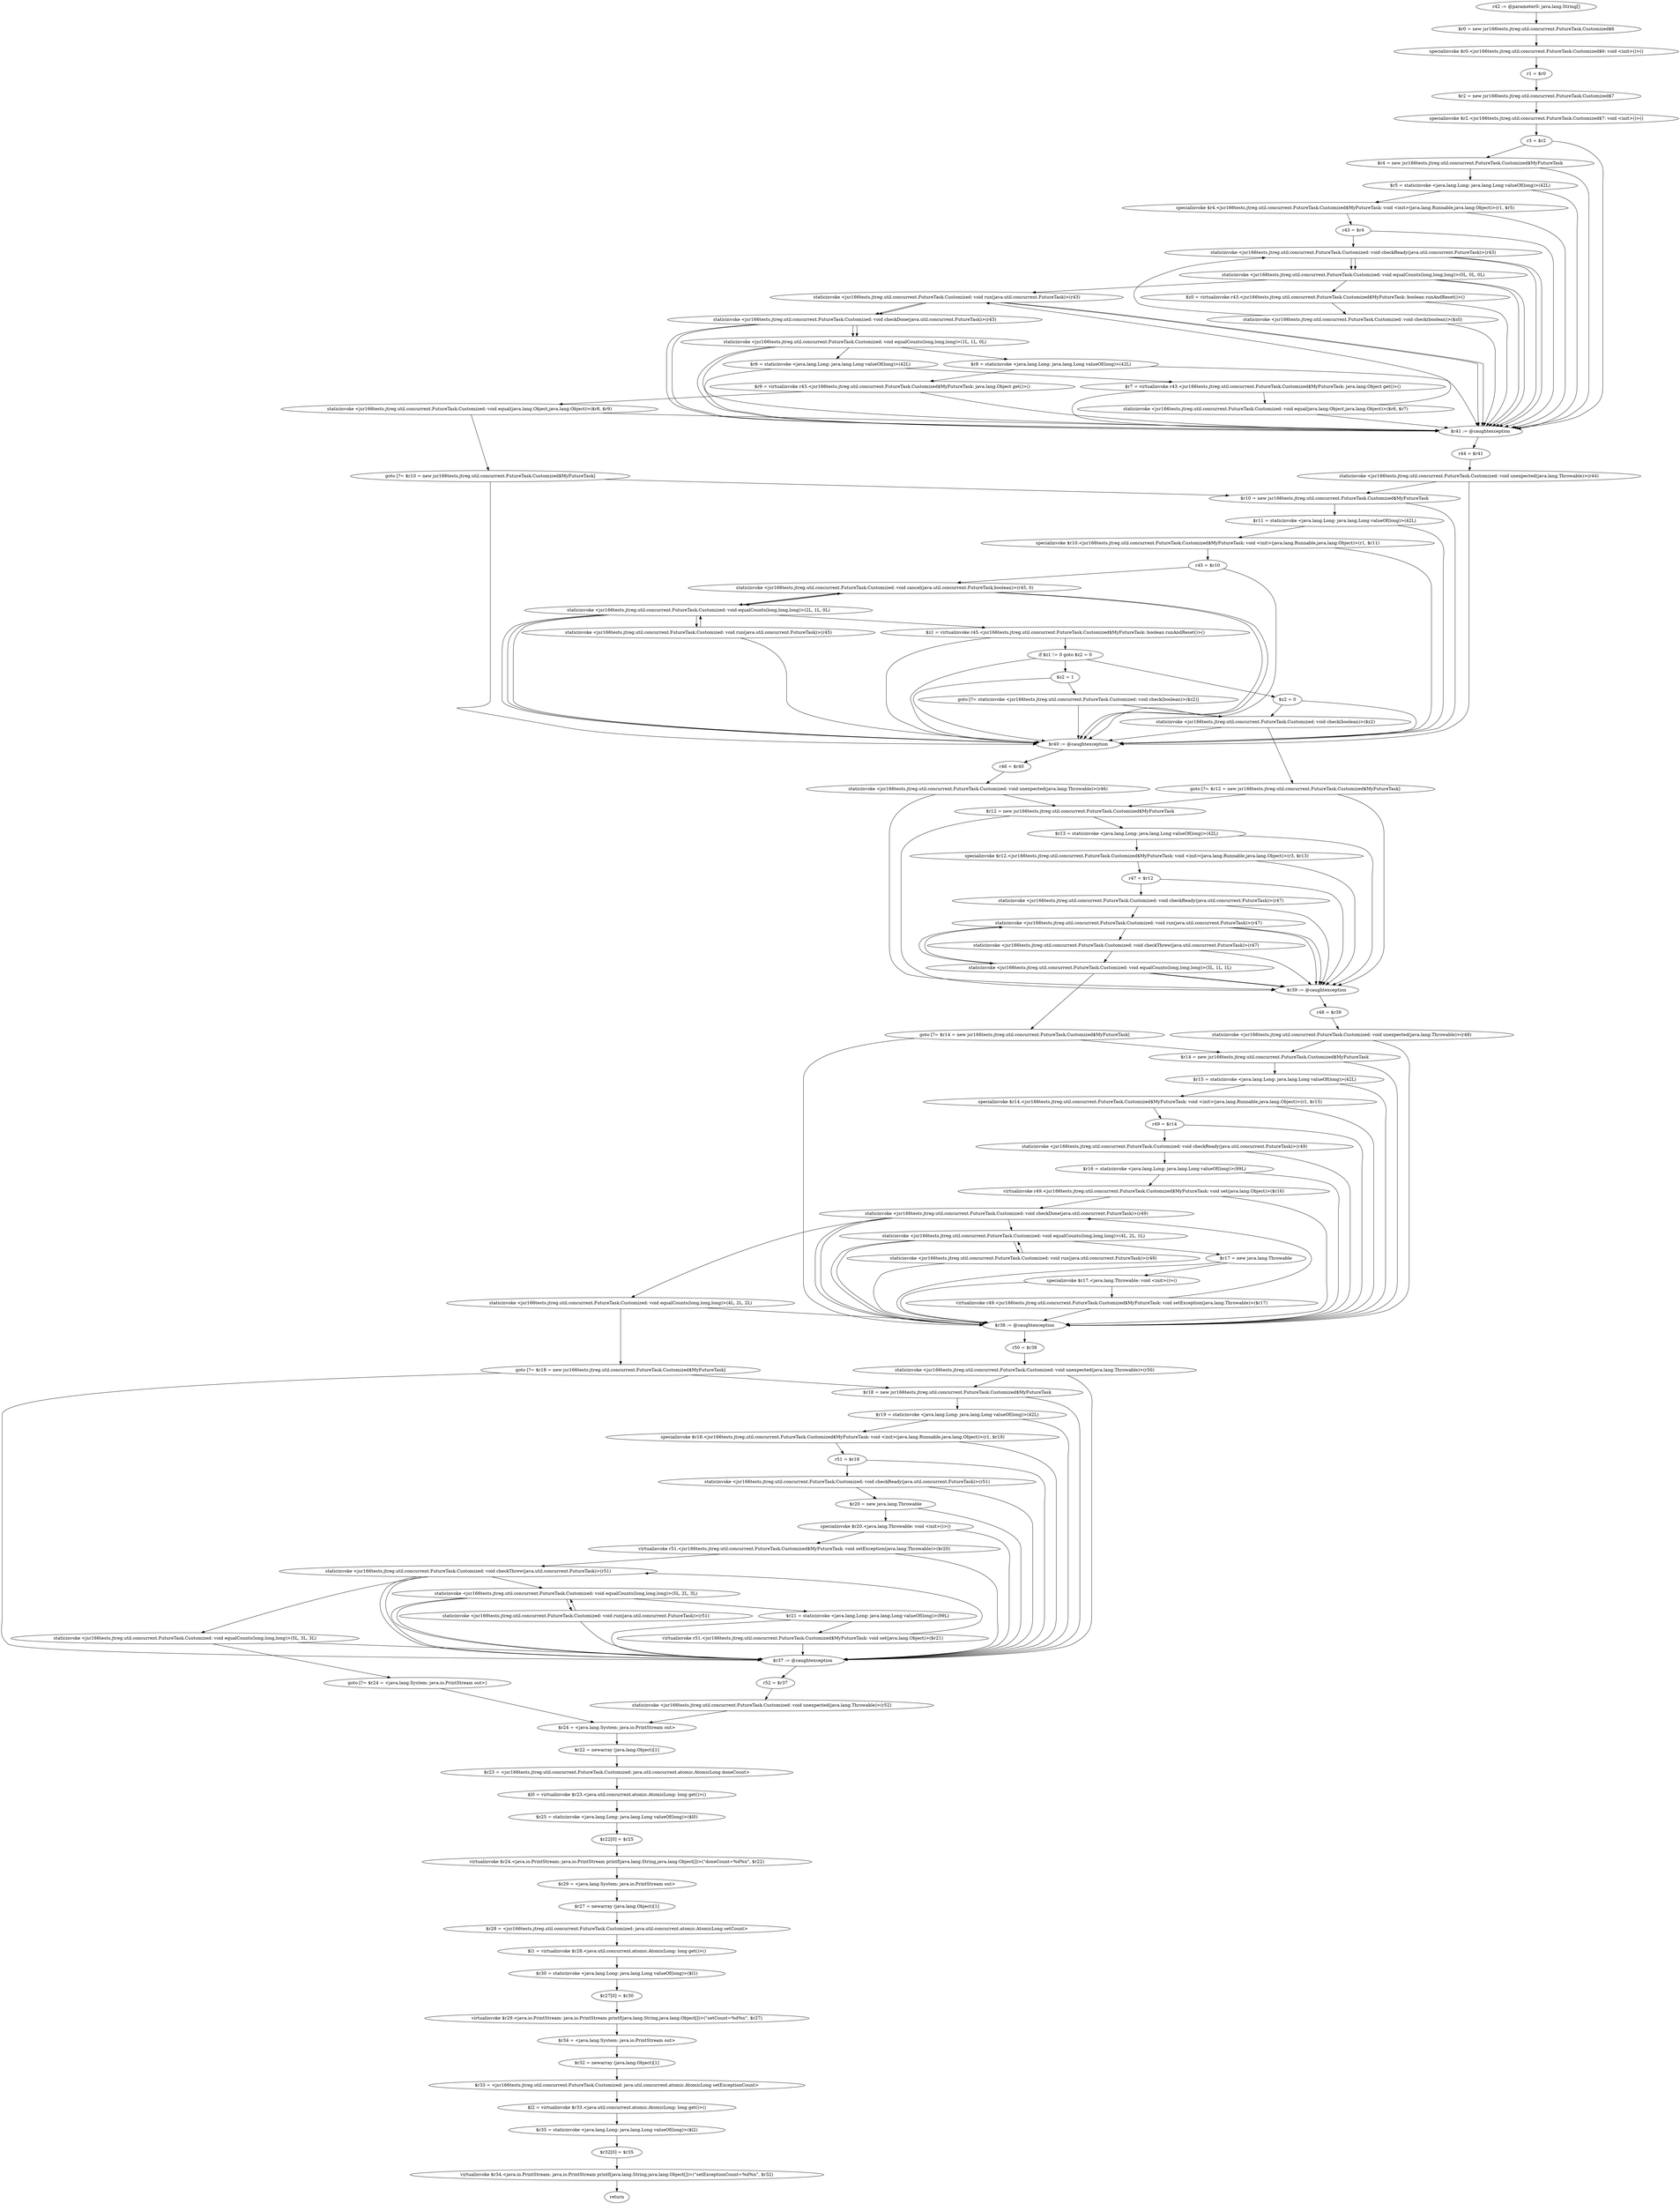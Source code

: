 digraph "unitGraph" {
    "r42 := @parameter0: java.lang.String[]"
    "$r0 = new jsr166tests.jtreg.util.concurrent.FutureTask.Customized$6"
    "specialinvoke $r0.<jsr166tests.jtreg.util.concurrent.FutureTask.Customized$6: void <init>()>()"
    "r1 = $r0"
    "$r2 = new jsr166tests.jtreg.util.concurrent.FutureTask.Customized$7"
    "specialinvoke $r2.<jsr166tests.jtreg.util.concurrent.FutureTask.Customized$7: void <init>()>()"
    "r3 = $r2"
    "$r4 = new jsr166tests.jtreg.util.concurrent.FutureTask.Customized$MyFutureTask"
    "$r5 = staticinvoke <java.lang.Long: java.lang.Long valueOf(long)>(42L)"
    "specialinvoke $r4.<jsr166tests.jtreg.util.concurrent.FutureTask.Customized$MyFutureTask: void <init>(java.lang.Runnable,java.lang.Object)>(r1, $r5)"
    "r43 = $r4"
    "staticinvoke <jsr166tests.jtreg.util.concurrent.FutureTask.Customized: void checkReady(java.util.concurrent.FutureTask)>(r43)"
    "staticinvoke <jsr166tests.jtreg.util.concurrent.FutureTask.Customized: void equalCounts(long,long,long)>(0L, 0L, 0L)"
    "$z0 = virtualinvoke r43.<jsr166tests.jtreg.util.concurrent.FutureTask.Customized$MyFutureTask: boolean runAndReset()>()"
    "staticinvoke <jsr166tests.jtreg.util.concurrent.FutureTask.Customized: void check(boolean)>($z0)"
    "staticinvoke <jsr166tests.jtreg.util.concurrent.FutureTask.Customized: void run(java.util.concurrent.FutureTask)>(r43)"
    "staticinvoke <jsr166tests.jtreg.util.concurrent.FutureTask.Customized: void checkDone(java.util.concurrent.FutureTask)>(r43)"
    "staticinvoke <jsr166tests.jtreg.util.concurrent.FutureTask.Customized: void equalCounts(long,long,long)>(1L, 1L, 0L)"
    "$r6 = staticinvoke <java.lang.Long: java.lang.Long valueOf(long)>(42L)"
    "$r7 = virtualinvoke r43.<jsr166tests.jtreg.util.concurrent.FutureTask.Customized$MyFutureTask: java.lang.Object get()>()"
    "staticinvoke <jsr166tests.jtreg.util.concurrent.FutureTask.Customized: void equal(java.lang.Object,java.lang.Object)>($r6, $r7)"
    "$r8 = staticinvoke <java.lang.Long: java.lang.Long valueOf(long)>(42L)"
    "$r9 = virtualinvoke r43.<jsr166tests.jtreg.util.concurrent.FutureTask.Customized$MyFutureTask: java.lang.Object get()>()"
    "staticinvoke <jsr166tests.jtreg.util.concurrent.FutureTask.Customized: void equal(java.lang.Object,java.lang.Object)>($r8, $r9)"
    "goto [?= $r10 = new jsr166tests.jtreg.util.concurrent.FutureTask.Customized$MyFutureTask]"
    "$r41 := @caughtexception"
    "r44 = $r41"
    "staticinvoke <jsr166tests.jtreg.util.concurrent.FutureTask.Customized: void unexpected(java.lang.Throwable)>(r44)"
    "$r10 = new jsr166tests.jtreg.util.concurrent.FutureTask.Customized$MyFutureTask"
    "$r11 = staticinvoke <java.lang.Long: java.lang.Long valueOf(long)>(42L)"
    "specialinvoke $r10.<jsr166tests.jtreg.util.concurrent.FutureTask.Customized$MyFutureTask: void <init>(java.lang.Runnable,java.lang.Object)>(r1, $r11)"
    "r45 = $r10"
    "staticinvoke <jsr166tests.jtreg.util.concurrent.FutureTask.Customized: void cancel(java.util.concurrent.FutureTask,boolean)>(r45, 0)"
    "staticinvoke <jsr166tests.jtreg.util.concurrent.FutureTask.Customized: void equalCounts(long,long,long)>(2L, 1L, 0L)"
    "staticinvoke <jsr166tests.jtreg.util.concurrent.FutureTask.Customized: void run(java.util.concurrent.FutureTask)>(r45)"
    "$z1 = virtualinvoke r45.<jsr166tests.jtreg.util.concurrent.FutureTask.Customized$MyFutureTask: boolean runAndReset()>()"
    "if $z1 != 0 goto $z2 = 0"
    "$z2 = 1"
    "goto [?= staticinvoke <jsr166tests.jtreg.util.concurrent.FutureTask.Customized: void check(boolean)>($z2)]"
    "$z2 = 0"
    "staticinvoke <jsr166tests.jtreg.util.concurrent.FutureTask.Customized: void check(boolean)>($z2)"
    "goto [?= $r12 = new jsr166tests.jtreg.util.concurrent.FutureTask.Customized$MyFutureTask]"
    "$r40 := @caughtexception"
    "r46 = $r40"
    "staticinvoke <jsr166tests.jtreg.util.concurrent.FutureTask.Customized: void unexpected(java.lang.Throwable)>(r46)"
    "$r12 = new jsr166tests.jtreg.util.concurrent.FutureTask.Customized$MyFutureTask"
    "$r13 = staticinvoke <java.lang.Long: java.lang.Long valueOf(long)>(42L)"
    "specialinvoke $r12.<jsr166tests.jtreg.util.concurrent.FutureTask.Customized$MyFutureTask: void <init>(java.lang.Runnable,java.lang.Object)>(r3, $r13)"
    "r47 = $r12"
    "staticinvoke <jsr166tests.jtreg.util.concurrent.FutureTask.Customized: void checkReady(java.util.concurrent.FutureTask)>(r47)"
    "staticinvoke <jsr166tests.jtreg.util.concurrent.FutureTask.Customized: void run(java.util.concurrent.FutureTask)>(r47)"
    "staticinvoke <jsr166tests.jtreg.util.concurrent.FutureTask.Customized: void checkThrew(java.util.concurrent.FutureTask)>(r47)"
    "staticinvoke <jsr166tests.jtreg.util.concurrent.FutureTask.Customized: void equalCounts(long,long,long)>(3L, 1L, 1L)"
    "goto [?= $r14 = new jsr166tests.jtreg.util.concurrent.FutureTask.Customized$MyFutureTask]"
    "$r39 := @caughtexception"
    "r48 = $r39"
    "staticinvoke <jsr166tests.jtreg.util.concurrent.FutureTask.Customized: void unexpected(java.lang.Throwable)>(r48)"
    "$r14 = new jsr166tests.jtreg.util.concurrent.FutureTask.Customized$MyFutureTask"
    "$r15 = staticinvoke <java.lang.Long: java.lang.Long valueOf(long)>(42L)"
    "specialinvoke $r14.<jsr166tests.jtreg.util.concurrent.FutureTask.Customized$MyFutureTask: void <init>(java.lang.Runnable,java.lang.Object)>(r1, $r15)"
    "r49 = $r14"
    "staticinvoke <jsr166tests.jtreg.util.concurrent.FutureTask.Customized: void checkReady(java.util.concurrent.FutureTask)>(r49)"
    "$r16 = staticinvoke <java.lang.Long: java.lang.Long valueOf(long)>(99L)"
    "virtualinvoke r49.<jsr166tests.jtreg.util.concurrent.FutureTask.Customized$MyFutureTask: void set(java.lang.Object)>($r16)"
    "staticinvoke <jsr166tests.jtreg.util.concurrent.FutureTask.Customized: void checkDone(java.util.concurrent.FutureTask)>(r49)"
    "staticinvoke <jsr166tests.jtreg.util.concurrent.FutureTask.Customized: void equalCounts(long,long,long)>(4L, 2L, 1L)"
    "staticinvoke <jsr166tests.jtreg.util.concurrent.FutureTask.Customized: void run(java.util.concurrent.FutureTask)>(r49)"
    "$r17 = new java.lang.Throwable"
    "specialinvoke $r17.<java.lang.Throwable: void <init>()>()"
    "virtualinvoke r49.<jsr166tests.jtreg.util.concurrent.FutureTask.Customized$MyFutureTask: void setException(java.lang.Throwable)>($r17)"
    "staticinvoke <jsr166tests.jtreg.util.concurrent.FutureTask.Customized: void equalCounts(long,long,long)>(4L, 2L, 2L)"
    "goto [?= $r18 = new jsr166tests.jtreg.util.concurrent.FutureTask.Customized$MyFutureTask]"
    "$r38 := @caughtexception"
    "r50 = $r38"
    "staticinvoke <jsr166tests.jtreg.util.concurrent.FutureTask.Customized: void unexpected(java.lang.Throwable)>(r50)"
    "$r18 = new jsr166tests.jtreg.util.concurrent.FutureTask.Customized$MyFutureTask"
    "$r19 = staticinvoke <java.lang.Long: java.lang.Long valueOf(long)>(42L)"
    "specialinvoke $r18.<jsr166tests.jtreg.util.concurrent.FutureTask.Customized$MyFutureTask: void <init>(java.lang.Runnable,java.lang.Object)>(r1, $r19)"
    "r51 = $r18"
    "staticinvoke <jsr166tests.jtreg.util.concurrent.FutureTask.Customized: void checkReady(java.util.concurrent.FutureTask)>(r51)"
    "$r20 = new java.lang.Throwable"
    "specialinvoke $r20.<java.lang.Throwable: void <init>()>()"
    "virtualinvoke r51.<jsr166tests.jtreg.util.concurrent.FutureTask.Customized$MyFutureTask: void setException(java.lang.Throwable)>($r20)"
    "staticinvoke <jsr166tests.jtreg.util.concurrent.FutureTask.Customized: void checkThrew(java.util.concurrent.FutureTask)>(r51)"
    "staticinvoke <jsr166tests.jtreg.util.concurrent.FutureTask.Customized: void equalCounts(long,long,long)>(5L, 2L, 3L)"
    "staticinvoke <jsr166tests.jtreg.util.concurrent.FutureTask.Customized: void run(java.util.concurrent.FutureTask)>(r51)"
    "$r21 = staticinvoke <java.lang.Long: java.lang.Long valueOf(long)>(99L)"
    "virtualinvoke r51.<jsr166tests.jtreg.util.concurrent.FutureTask.Customized$MyFutureTask: void set(java.lang.Object)>($r21)"
    "staticinvoke <jsr166tests.jtreg.util.concurrent.FutureTask.Customized: void equalCounts(long,long,long)>(5L, 3L, 3L)"
    "goto [?= $r24 = <java.lang.System: java.io.PrintStream out>]"
    "$r37 := @caughtexception"
    "r52 = $r37"
    "staticinvoke <jsr166tests.jtreg.util.concurrent.FutureTask.Customized: void unexpected(java.lang.Throwable)>(r52)"
    "$r24 = <java.lang.System: java.io.PrintStream out>"
    "$r22 = newarray (java.lang.Object)[1]"
    "$r23 = <jsr166tests.jtreg.util.concurrent.FutureTask.Customized: java.util.concurrent.atomic.AtomicLong doneCount>"
    "$l0 = virtualinvoke $r23.<java.util.concurrent.atomic.AtomicLong: long get()>()"
    "$r25 = staticinvoke <java.lang.Long: java.lang.Long valueOf(long)>($l0)"
    "$r22[0] = $r25"
    "virtualinvoke $r24.<java.io.PrintStream: java.io.PrintStream printf(java.lang.String,java.lang.Object[])>(\"doneCount=%d%n\", $r22)"
    "$r29 = <java.lang.System: java.io.PrintStream out>"
    "$r27 = newarray (java.lang.Object)[1]"
    "$r28 = <jsr166tests.jtreg.util.concurrent.FutureTask.Customized: java.util.concurrent.atomic.AtomicLong setCount>"
    "$l1 = virtualinvoke $r28.<java.util.concurrent.atomic.AtomicLong: long get()>()"
    "$r30 = staticinvoke <java.lang.Long: java.lang.Long valueOf(long)>($l1)"
    "$r27[0] = $r30"
    "virtualinvoke $r29.<java.io.PrintStream: java.io.PrintStream printf(java.lang.String,java.lang.Object[])>(\"setCount=%d%n\", $r27)"
    "$r34 = <java.lang.System: java.io.PrintStream out>"
    "$r32 = newarray (java.lang.Object)[1]"
    "$r33 = <jsr166tests.jtreg.util.concurrent.FutureTask.Customized: java.util.concurrent.atomic.AtomicLong setExceptionCount>"
    "$l2 = virtualinvoke $r33.<java.util.concurrent.atomic.AtomicLong: long get()>()"
    "$r35 = staticinvoke <java.lang.Long: java.lang.Long valueOf(long)>($l2)"
    "$r32[0] = $r35"
    "virtualinvoke $r34.<java.io.PrintStream: java.io.PrintStream printf(java.lang.String,java.lang.Object[])>(\"setExceptionCount=%d%n\", $r32)"
    "return"
    "r42 := @parameter0: java.lang.String[]"->"$r0 = new jsr166tests.jtreg.util.concurrent.FutureTask.Customized$6";
    "$r0 = new jsr166tests.jtreg.util.concurrent.FutureTask.Customized$6"->"specialinvoke $r0.<jsr166tests.jtreg.util.concurrent.FutureTask.Customized$6: void <init>()>()";
    "specialinvoke $r0.<jsr166tests.jtreg.util.concurrent.FutureTask.Customized$6: void <init>()>()"->"r1 = $r0";
    "r1 = $r0"->"$r2 = new jsr166tests.jtreg.util.concurrent.FutureTask.Customized$7";
    "$r2 = new jsr166tests.jtreg.util.concurrent.FutureTask.Customized$7"->"specialinvoke $r2.<jsr166tests.jtreg.util.concurrent.FutureTask.Customized$7: void <init>()>()";
    "specialinvoke $r2.<jsr166tests.jtreg.util.concurrent.FutureTask.Customized$7: void <init>()>()"->"r3 = $r2";
    "r3 = $r2"->"$r4 = new jsr166tests.jtreg.util.concurrent.FutureTask.Customized$MyFutureTask";
    "r3 = $r2"->"$r41 := @caughtexception";
    "$r4 = new jsr166tests.jtreg.util.concurrent.FutureTask.Customized$MyFutureTask"->"$r5 = staticinvoke <java.lang.Long: java.lang.Long valueOf(long)>(42L)";
    "$r4 = new jsr166tests.jtreg.util.concurrent.FutureTask.Customized$MyFutureTask"->"$r41 := @caughtexception";
    "$r5 = staticinvoke <java.lang.Long: java.lang.Long valueOf(long)>(42L)"->"specialinvoke $r4.<jsr166tests.jtreg.util.concurrent.FutureTask.Customized$MyFutureTask: void <init>(java.lang.Runnable,java.lang.Object)>(r1, $r5)";
    "$r5 = staticinvoke <java.lang.Long: java.lang.Long valueOf(long)>(42L)"->"$r41 := @caughtexception";
    "specialinvoke $r4.<jsr166tests.jtreg.util.concurrent.FutureTask.Customized$MyFutureTask: void <init>(java.lang.Runnable,java.lang.Object)>(r1, $r5)"->"r43 = $r4";
    "specialinvoke $r4.<jsr166tests.jtreg.util.concurrent.FutureTask.Customized$MyFutureTask: void <init>(java.lang.Runnable,java.lang.Object)>(r1, $r5)"->"$r41 := @caughtexception";
    "r43 = $r4"->"staticinvoke <jsr166tests.jtreg.util.concurrent.FutureTask.Customized: void checkReady(java.util.concurrent.FutureTask)>(r43)";
    "r43 = $r4"->"$r41 := @caughtexception";
    "staticinvoke <jsr166tests.jtreg.util.concurrent.FutureTask.Customized: void checkReady(java.util.concurrent.FutureTask)>(r43)"->"staticinvoke <jsr166tests.jtreg.util.concurrent.FutureTask.Customized: void equalCounts(long,long,long)>(0L, 0L, 0L)";
    "staticinvoke <jsr166tests.jtreg.util.concurrent.FutureTask.Customized: void checkReady(java.util.concurrent.FutureTask)>(r43)"->"$r41 := @caughtexception";
    "staticinvoke <jsr166tests.jtreg.util.concurrent.FutureTask.Customized: void equalCounts(long,long,long)>(0L, 0L, 0L)"->"$z0 = virtualinvoke r43.<jsr166tests.jtreg.util.concurrent.FutureTask.Customized$MyFutureTask: boolean runAndReset()>()";
    "staticinvoke <jsr166tests.jtreg.util.concurrent.FutureTask.Customized: void equalCounts(long,long,long)>(0L, 0L, 0L)"->"$r41 := @caughtexception";
    "$z0 = virtualinvoke r43.<jsr166tests.jtreg.util.concurrent.FutureTask.Customized$MyFutureTask: boolean runAndReset()>()"->"staticinvoke <jsr166tests.jtreg.util.concurrent.FutureTask.Customized: void check(boolean)>($z0)";
    "$z0 = virtualinvoke r43.<jsr166tests.jtreg.util.concurrent.FutureTask.Customized$MyFutureTask: boolean runAndReset()>()"->"$r41 := @caughtexception";
    "staticinvoke <jsr166tests.jtreg.util.concurrent.FutureTask.Customized: void check(boolean)>($z0)"->"staticinvoke <jsr166tests.jtreg.util.concurrent.FutureTask.Customized: void checkReady(java.util.concurrent.FutureTask)>(r43)";
    "staticinvoke <jsr166tests.jtreg.util.concurrent.FutureTask.Customized: void check(boolean)>($z0)"->"$r41 := @caughtexception";
    "staticinvoke <jsr166tests.jtreg.util.concurrent.FutureTask.Customized: void checkReady(java.util.concurrent.FutureTask)>(r43)"->"staticinvoke <jsr166tests.jtreg.util.concurrent.FutureTask.Customized: void equalCounts(long,long,long)>(0L, 0L, 0L)";
    "staticinvoke <jsr166tests.jtreg.util.concurrent.FutureTask.Customized: void checkReady(java.util.concurrent.FutureTask)>(r43)"->"$r41 := @caughtexception";
    "staticinvoke <jsr166tests.jtreg.util.concurrent.FutureTask.Customized: void equalCounts(long,long,long)>(0L, 0L, 0L)"->"staticinvoke <jsr166tests.jtreg.util.concurrent.FutureTask.Customized: void run(java.util.concurrent.FutureTask)>(r43)";
    "staticinvoke <jsr166tests.jtreg.util.concurrent.FutureTask.Customized: void equalCounts(long,long,long)>(0L, 0L, 0L)"->"$r41 := @caughtexception";
    "staticinvoke <jsr166tests.jtreg.util.concurrent.FutureTask.Customized: void run(java.util.concurrent.FutureTask)>(r43)"->"staticinvoke <jsr166tests.jtreg.util.concurrent.FutureTask.Customized: void checkDone(java.util.concurrent.FutureTask)>(r43)";
    "staticinvoke <jsr166tests.jtreg.util.concurrent.FutureTask.Customized: void run(java.util.concurrent.FutureTask)>(r43)"->"$r41 := @caughtexception";
    "staticinvoke <jsr166tests.jtreg.util.concurrent.FutureTask.Customized: void checkDone(java.util.concurrent.FutureTask)>(r43)"->"staticinvoke <jsr166tests.jtreg.util.concurrent.FutureTask.Customized: void equalCounts(long,long,long)>(1L, 1L, 0L)";
    "staticinvoke <jsr166tests.jtreg.util.concurrent.FutureTask.Customized: void checkDone(java.util.concurrent.FutureTask)>(r43)"->"$r41 := @caughtexception";
    "staticinvoke <jsr166tests.jtreg.util.concurrent.FutureTask.Customized: void equalCounts(long,long,long)>(1L, 1L, 0L)"->"$r6 = staticinvoke <java.lang.Long: java.lang.Long valueOf(long)>(42L)";
    "staticinvoke <jsr166tests.jtreg.util.concurrent.FutureTask.Customized: void equalCounts(long,long,long)>(1L, 1L, 0L)"->"$r41 := @caughtexception";
    "$r6 = staticinvoke <java.lang.Long: java.lang.Long valueOf(long)>(42L)"->"$r7 = virtualinvoke r43.<jsr166tests.jtreg.util.concurrent.FutureTask.Customized$MyFutureTask: java.lang.Object get()>()";
    "$r6 = staticinvoke <java.lang.Long: java.lang.Long valueOf(long)>(42L)"->"$r41 := @caughtexception";
    "$r7 = virtualinvoke r43.<jsr166tests.jtreg.util.concurrent.FutureTask.Customized$MyFutureTask: java.lang.Object get()>()"->"staticinvoke <jsr166tests.jtreg.util.concurrent.FutureTask.Customized: void equal(java.lang.Object,java.lang.Object)>($r6, $r7)";
    "$r7 = virtualinvoke r43.<jsr166tests.jtreg.util.concurrent.FutureTask.Customized$MyFutureTask: java.lang.Object get()>()"->"$r41 := @caughtexception";
    "staticinvoke <jsr166tests.jtreg.util.concurrent.FutureTask.Customized: void equal(java.lang.Object,java.lang.Object)>($r6, $r7)"->"staticinvoke <jsr166tests.jtreg.util.concurrent.FutureTask.Customized: void run(java.util.concurrent.FutureTask)>(r43)";
    "staticinvoke <jsr166tests.jtreg.util.concurrent.FutureTask.Customized: void equal(java.lang.Object,java.lang.Object)>($r6, $r7)"->"$r41 := @caughtexception";
    "staticinvoke <jsr166tests.jtreg.util.concurrent.FutureTask.Customized: void run(java.util.concurrent.FutureTask)>(r43)"->"staticinvoke <jsr166tests.jtreg.util.concurrent.FutureTask.Customized: void checkDone(java.util.concurrent.FutureTask)>(r43)";
    "staticinvoke <jsr166tests.jtreg.util.concurrent.FutureTask.Customized: void run(java.util.concurrent.FutureTask)>(r43)"->"$r41 := @caughtexception";
    "staticinvoke <jsr166tests.jtreg.util.concurrent.FutureTask.Customized: void checkDone(java.util.concurrent.FutureTask)>(r43)"->"staticinvoke <jsr166tests.jtreg.util.concurrent.FutureTask.Customized: void equalCounts(long,long,long)>(1L, 1L, 0L)";
    "staticinvoke <jsr166tests.jtreg.util.concurrent.FutureTask.Customized: void checkDone(java.util.concurrent.FutureTask)>(r43)"->"$r41 := @caughtexception";
    "staticinvoke <jsr166tests.jtreg.util.concurrent.FutureTask.Customized: void equalCounts(long,long,long)>(1L, 1L, 0L)"->"$r8 = staticinvoke <java.lang.Long: java.lang.Long valueOf(long)>(42L)";
    "staticinvoke <jsr166tests.jtreg.util.concurrent.FutureTask.Customized: void equalCounts(long,long,long)>(1L, 1L, 0L)"->"$r41 := @caughtexception";
    "$r8 = staticinvoke <java.lang.Long: java.lang.Long valueOf(long)>(42L)"->"$r9 = virtualinvoke r43.<jsr166tests.jtreg.util.concurrent.FutureTask.Customized$MyFutureTask: java.lang.Object get()>()";
    "$r8 = staticinvoke <java.lang.Long: java.lang.Long valueOf(long)>(42L)"->"$r41 := @caughtexception";
    "$r9 = virtualinvoke r43.<jsr166tests.jtreg.util.concurrent.FutureTask.Customized$MyFutureTask: java.lang.Object get()>()"->"staticinvoke <jsr166tests.jtreg.util.concurrent.FutureTask.Customized: void equal(java.lang.Object,java.lang.Object)>($r8, $r9)";
    "$r9 = virtualinvoke r43.<jsr166tests.jtreg.util.concurrent.FutureTask.Customized$MyFutureTask: java.lang.Object get()>()"->"$r41 := @caughtexception";
    "staticinvoke <jsr166tests.jtreg.util.concurrent.FutureTask.Customized: void equal(java.lang.Object,java.lang.Object)>($r8, $r9)"->"goto [?= $r10 = new jsr166tests.jtreg.util.concurrent.FutureTask.Customized$MyFutureTask]";
    "staticinvoke <jsr166tests.jtreg.util.concurrent.FutureTask.Customized: void equal(java.lang.Object,java.lang.Object)>($r8, $r9)"->"$r41 := @caughtexception";
    "goto [?= $r10 = new jsr166tests.jtreg.util.concurrent.FutureTask.Customized$MyFutureTask]"->"$r10 = new jsr166tests.jtreg.util.concurrent.FutureTask.Customized$MyFutureTask";
    "goto [?= $r10 = new jsr166tests.jtreg.util.concurrent.FutureTask.Customized$MyFutureTask]"->"$r40 := @caughtexception";
    "$r41 := @caughtexception"->"r44 = $r41";
    "r44 = $r41"->"staticinvoke <jsr166tests.jtreg.util.concurrent.FutureTask.Customized: void unexpected(java.lang.Throwable)>(r44)";
    "staticinvoke <jsr166tests.jtreg.util.concurrent.FutureTask.Customized: void unexpected(java.lang.Throwable)>(r44)"->"$r10 = new jsr166tests.jtreg.util.concurrent.FutureTask.Customized$MyFutureTask";
    "staticinvoke <jsr166tests.jtreg.util.concurrent.FutureTask.Customized: void unexpected(java.lang.Throwable)>(r44)"->"$r40 := @caughtexception";
    "$r10 = new jsr166tests.jtreg.util.concurrent.FutureTask.Customized$MyFutureTask"->"$r11 = staticinvoke <java.lang.Long: java.lang.Long valueOf(long)>(42L)";
    "$r10 = new jsr166tests.jtreg.util.concurrent.FutureTask.Customized$MyFutureTask"->"$r40 := @caughtexception";
    "$r11 = staticinvoke <java.lang.Long: java.lang.Long valueOf(long)>(42L)"->"specialinvoke $r10.<jsr166tests.jtreg.util.concurrent.FutureTask.Customized$MyFutureTask: void <init>(java.lang.Runnable,java.lang.Object)>(r1, $r11)";
    "$r11 = staticinvoke <java.lang.Long: java.lang.Long valueOf(long)>(42L)"->"$r40 := @caughtexception";
    "specialinvoke $r10.<jsr166tests.jtreg.util.concurrent.FutureTask.Customized$MyFutureTask: void <init>(java.lang.Runnable,java.lang.Object)>(r1, $r11)"->"r45 = $r10";
    "specialinvoke $r10.<jsr166tests.jtreg.util.concurrent.FutureTask.Customized$MyFutureTask: void <init>(java.lang.Runnable,java.lang.Object)>(r1, $r11)"->"$r40 := @caughtexception";
    "r45 = $r10"->"staticinvoke <jsr166tests.jtreg.util.concurrent.FutureTask.Customized: void cancel(java.util.concurrent.FutureTask,boolean)>(r45, 0)";
    "r45 = $r10"->"$r40 := @caughtexception";
    "staticinvoke <jsr166tests.jtreg.util.concurrent.FutureTask.Customized: void cancel(java.util.concurrent.FutureTask,boolean)>(r45, 0)"->"staticinvoke <jsr166tests.jtreg.util.concurrent.FutureTask.Customized: void equalCounts(long,long,long)>(2L, 1L, 0L)";
    "staticinvoke <jsr166tests.jtreg.util.concurrent.FutureTask.Customized: void cancel(java.util.concurrent.FutureTask,boolean)>(r45, 0)"->"$r40 := @caughtexception";
    "staticinvoke <jsr166tests.jtreg.util.concurrent.FutureTask.Customized: void equalCounts(long,long,long)>(2L, 1L, 0L)"->"staticinvoke <jsr166tests.jtreg.util.concurrent.FutureTask.Customized: void cancel(java.util.concurrent.FutureTask,boolean)>(r45, 0)";
    "staticinvoke <jsr166tests.jtreg.util.concurrent.FutureTask.Customized: void equalCounts(long,long,long)>(2L, 1L, 0L)"->"$r40 := @caughtexception";
    "staticinvoke <jsr166tests.jtreg.util.concurrent.FutureTask.Customized: void cancel(java.util.concurrent.FutureTask,boolean)>(r45, 0)"->"staticinvoke <jsr166tests.jtreg.util.concurrent.FutureTask.Customized: void equalCounts(long,long,long)>(2L, 1L, 0L)";
    "staticinvoke <jsr166tests.jtreg.util.concurrent.FutureTask.Customized: void cancel(java.util.concurrent.FutureTask,boolean)>(r45, 0)"->"$r40 := @caughtexception";
    "staticinvoke <jsr166tests.jtreg.util.concurrent.FutureTask.Customized: void equalCounts(long,long,long)>(2L, 1L, 0L)"->"staticinvoke <jsr166tests.jtreg.util.concurrent.FutureTask.Customized: void run(java.util.concurrent.FutureTask)>(r45)";
    "staticinvoke <jsr166tests.jtreg.util.concurrent.FutureTask.Customized: void equalCounts(long,long,long)>(2L, 1L, 0L)"->"$r40 := @caughtexception";
    "staticinvoke <jsr166tests.jtreg.util.concurrent.FutureTask.Customized: void run(java.util.concurrent.FutureTask)>(r45)"->"staticinvoke <jsr166tests.jtreg.util.concurrent.FutureTask.Customized: void equalCounts(long,long,long)>(2L, 1L, 0L)";
    "staticinvoke <jsr166tests.jtreg.util.concurrent.FutureTask.Customized: void run(java.util.concurrent.FutureTask)>(r45)"->"$r40 := @caughtexception";
    "staticinvoke <jsr166tests.jtreg.util.concurrent.FutureTask.Customized: void equalCounts(long,long,long)>(2L, 1L, 0L)"->"$z1 = virtualinvoke r45.<jsr166tests.jtreg.util.concurrent.FutureTask.Customized$MyFutureTask: boolean runAndReset()>()";
    "staticinvoke <jsr166tests.jtreg.util.concurrent.FutureTask.Customized: void equalCounts(long,long,long)>(2L, 1L, 0L)"->"$r40 := @caughtexception";
    "$z1 = virtualinvoke r45.<jsr166tests.jtreg.util.concurrent.FutureTask.Customized$MyFutureTask: boolean runAndReset()>()"->"if $z1 != 0 goto $z2 = 0";
    "$z1 = virtualinvoke r45.<jsr166tests.jtreg.util.concurrent.FutureTask.Customized$MyFutureTask: boolean runAndReset()>()"->"$r40 := @caughtexception";
    "if $z1 != 0 goto $z2 = 0"->"$z2 = 1";
    "if $z1 != 0 goto $z2 = 0"->"$z2 = 0";
    "if $z1 != 0 goto $z2 = 0"->"$r40 := @caughtexception";
    "$z2 = 1"->"goto [?= staticinvoke <jsr166tests.jtreg.util.concurrent.FutureTask.Customized: void check(boolean)>($z2)]";
    "$z2 = 1"->"$r40 := @caughtexception";
    "goto [?= staticinvoke <jsr166tests.jtreg.util.concurrent.FutureTask.Customized: void check(boolean)>($z2)]"->"staticinvoke <jsr166tests.jtreg.util.concurrent.FutureTask.Customized: void check(boolean)>($z2)";
    "goto [?= staticinvoke <jsr166tests.jtreg.util.concurrent.FutureTask.Customized: void check(boolean)>($z2)]"->"$r40 := @caughtexception";
    "$z2 = 0"->"staticinvoke <jsr166tests.jtreg.util.concurrent.FutureTask.Customized: void check(boolean)>($z2)";
    "$z2 = 0"->"$r40 := @caughtexception";
    "staticinvoke <jsr166tests.jtreg.util.concurrent.FutureTask.Customized: void check(boolean)>($z2)"->"goto [?= $r12 = new jsr166tests.jtreg.util.concurrent.FutureTask.Customized$MyFutureTask]";
    "staticinvoke <jsr166tests.jtreg.util.concurrent.FutureTask.Customized: void check(boolean)>($z2)"->"$r40 := @caughtexception";
    "goto [?= $r12 = new jsr166tests.jtreg.util.concurrent.FutureTask.Customized$MyFutureTask]"->"$r12 = new jsr166tests.jtreg.util.concurrent.FutureTask.Customized$MyFutureTask";
    "goto [?= $r12 = new jsr166tests.jtreg.util.concurrent.FutureTask.Customized$MyFutureTask]"->"$r39 := @caughtexception";
    "$r40 := @caughtexception"->"r46 = $r40";
    "r46 = $r40"->"staticinvoke <jsr166tests.jtreg.util.concurrent.FutureTask.Customized: void unexpected(java.lang.Throwable)>(r46)";
    "staticinvoke <jsr166tests.jtreg.util.concurrent.FutureTask.Customized: void unexpected(java.lang.Throwable)>(r46)"->"$r12 = new jsr166tests.jtreg.util.concurrent.FutureTask.Customized$MyFutureTask";
    "staticinvoke <jsr166tests.jtreg.util.concurrent.FutureTask.Customized: void unexpected(java.lang.Throwable)>(r46)"->"$r39 := @caughtexception";
    "$r12 = new jsr166tests.jtreg.util.concurrent.FutureTask.Customized$MyFutureTask"->"$r13 = staticinvoke <java.lang.Long: java.lang.Long valueOf(long)>(42L)";
    "$r12 = new jsr166tests.jtreg.util.concurrent.FutureTask.Customized$MyFutureTask"->"$r39 := @caughtexception";
    "$r13 = staticinvoke <java.lang.Long: java.lang.Long valueOf(long)>(42L)"->"specialinvoke $r12.<jsr166tests.jtreg.util.concurrent.FutureTask.Customized$MyFutureTask: void <init>(java.lang.Runnable,java.lang.Object)>(r3, $r13)";
    "$r13 = staticinvoke <java.lang.Long: java.lang.Long valueOf(long)>(42L)"->"$r39 := @caughtexception";
    "specialinvoke $r12.<jsr166tests.jtreg.util.concurrent.FutureTask.Customized$MyFutureTask: void <init>(java.lang.Runnable,java.lang.Object)>(r3, $r13)"->"r47 = $r12";
    "specialinvoke $r12.<jsr166tests.jtreg.util.concurrent.FutureTask.Customized$MyFutureTask: void <init>(java.lang.Runnable,java.lang.Object)>(r3, $r13)"->"$r39 := @caughtexception";
    "r47 = $r12"->"staticinvoke <jsr166tests.jtreg.util.concurrent.FutureTask.Customized: void checkReady(java.util.concurrent.FutureTask)>(r47)";
    "r47 = $r12"->"$r39 := @caughtexception";
    "staticinvoke <jsr166tests.jtreg.util.concurrent.FutureTask.Customized: void checkReady(java.util.concurrent.FutureTask)>(r47)"->"staticinvoke <jsr166tests.jtreg.util.concurrent.FutureTask.Customized: void run(java.util.concurrent.FutureTask)>(r47)";
    "staticinvoke <jsr166tests.jtreg.util.concurrent.FutureTask.Customized: void checkReady(java.util.concurrent.FutureTask)>(r47)"->"$r39 := @caughtexception";
    "staticinvoke <jsr166tests.jtreg.util.concurrent.FutureTask.Customized: void run(java.util.concurrent.FutureTask)>(r47)"->"staticinvoke <jsr166tests.jtreg.util.concurrent.FutureTask.Customized: void checkThrew(java.util.concurrent.FutureTask)>(r47)";
    "staticinvoke <jsr166tests.jtreg.util.concurrent.FutureTask.Customized: void run(java.util.concurrent.FutureTask)>(r47)"->"$r39 := @caughtexception";
    "staticinvoke <jsr166tests.jtreg.util.concurrent.FutureTask.Customized: void checkThrew(java.util.concurrent.FutureTask)>(r47)"->"staticinvoke <jsr166tests.jtreg.util.concurrent.FutureTask.Customized: void equalCounts(long,long,long)>(3L, 1L, 1L)";
    "staticinvoke <jsr166tests.jtreg.util.concurrent.FutureTask.Customized: void checkThrew(java.util.concurrent.FutureTask)>(r47)"->"$r39 := @caughtexception";
    "staticinvoke <jsr166tests.jtreg.util.concurrent.FutureTask.Customized: void equalCounts(long,long,long)>(3L, 1L, 1L)"->"staticinvoke <jsr166tests.jtreg.util.concurrent.FutureTask.Customized: void run(java.util.concurrent.FutureTask)>(r47)";
    "staticinvoke <jsr166tests.jtreg.util.concurrent.FutureTask.Customized: void equalCounts(long,long,long)>(3L, 1L, 1L)"->"$r39 := @caughtexception";
    "staticinvoke <jsr166tests.jtreg.util.concurrent.FutureTask.Customized: void run(java.util.concurrent.FutureTask)>(r47)"->"staticinvoke <jsr166tests.jtreg.util.concurrent.FutureTask.Customized: void equalCounts(long,long,long)>(3L, 1L, 1L)";
    "staticinvoke <jsr166tests.jtreg.util.concurrent.FutureTask.Customized: void run(java.util.concurrent.FutureTask)>(r47)"->"$r39 := @caughtexception";
    "staticinvoke <jsr166tests.jtreg.util.concurrent.FutureTask.Customized: void equalCounts(long,long,long)>(3L, 1L, 1L)"->"goto [?= $r14 = new jsr166tests.jtreg.util.concurrent.FutureTask.Customized$MyFutureTask]";
    "staticinvoke <jsr166tests.jtreg.util.concurrent.FutureTask.Customized: void equalCounts(long,long,long)>(3L, 1L, 1L)"->"$r39 := @caughtexception";
    "goto [?= $r14 = new jsr166tests.jtreg.util.concurrent.FutureTask.Customized$MyFutureTask]"->"$r14 = new jsr166tests.jtreg.util.concurrent.FutureTask.Customized$MyFutureTask";
    "goto [?= $r14 = new jsr166tests.jtreg.util.concurrent.FutureTask.Customized$MyFutureTask]"->"$r38 := @caughtexception";
    "$r39 := @caughtexception"->"r48 = $r39";
    "r48 = $r39"->"staticinvoke <jsr166tests.jtreg.util.concurrent.FutureTask.Customized: void unexpected(java.lang.Throwable)>(r48)";
    "staticinvoke <jsr166tests.jtreg.util.concurrent.FutureTask.Customized: void unexpected(java.lang.Throwable)>(r48)"->"$r14 = new jsr166tests.jtreg.util.concurrent.FutureTask.Customized$MyFutureTask";
    "staticinvoke <jsr166tests.jtreg.util.concurrent.FutureTask.Customized: void unexpected(java.lang.Throwable)>(r48)"->"$r38 := @caughtexception";
    "$r14 = new jsr166tests.jtreg.util.concurrent.FutureTask.Customized$MyFutureTask"->"$r15 = staticinvoke <java.lang.Long: java.lang.Long valueOf(long)>(42L)";
    "$r14 = new jsr166tests.jtreg.util.concurrent.FutureTask.Customized$MyFutureTask"->"$r38 := @caughtexception";
    "$r15 = staticinvoke <java.lang.Long: java.lang.Long valueOf(long)>(42L)"->"specialinvoke $r14.<jsr166tests.jtreg.util.concurrent.FutureTask.Customized$MyFutureTask: void <init>(java.lang.Runnable,java.lang.Object)>(r1, $r15)";
    "$r15 = staticinvoke <java.lang.Long: java.lang.Long valueOf(long)>(42L)"->"$r38 := @caughtexception";
    "specialinvoke $r14.<jsr166tests.jtreg.util.concurrent.FutureTask.Customized$MyFutureTask: void <init>(java.lang.Runnable,java.lang.Object)>(r1, $r15)"->"r49 = $r14";
    "specialinvoke $r14.<jsr166tests.jtreg.util.concurrent.FutureTask.Customized$MyFutureTask: void <init>(java.lang.Runnable,java.lang.Object)>(r1, $r15)"->"$r38 := @caughtexception";
    "r49 = $r14"->"staticinvoke <jsr166tests.jtreg.util.concurrent.FutureTask.Customized: void checkReady(java.util.concurrent.FutureTask)>(r49)";
    "r49 = $r14"->"$r38 := @caughtexception";
    "staticinvoke <jsr166tests.jtreg.util.concurrent.FutureTask.Customized: void checkReady(java.util.concurrent.FutureTask)>(r49)"->"$r16 = staticinvoke <java.lang.Long: java.lang.Long valueOf(long)>(99L)";
    "staticinvoke <jsr166tests.jtreg.util.concurrent.FutureTask.Customized: void checkReady(java.util.concurrent.FutureTask)>(r49)"->"$r38 := @caughtexception";
    "$r16 = staticinvoke <java.lang.Long: java.lang.Long valueOf(long)>(99L)"->"virtualinvoke r49.<jsr166tests.jtreg.util.concurrent.FutureTask.Customized$MyFutureTask: void set(java.lang.Object)>($r16)";
    "$r16 = staticinvoke <java.lang.Long: java.lang.Long valueOf(long)>(99L)"->"$r38 := @caughtexception";
    "virtualinvoke r49.<jsr166tests.jtreg.util.concurrent.FutureTask.Customized$MyFutureTask: void set(java.lang.Object)>($r16)"->"staticinvoke <jsr166tests.jtreg.util.concurrent.FutureTask.Customized: void checkDone(java.util.concurrent.FutureTask)>(r49)";
    "virtualinvoke r49.<jsr166tests.jtreg.util.concurrent.FutureTask.Customized$MyFutureTask: void set(java.lang.Object)>($r16)"->"$r38 := @caughtexception";
    "staticinvoke <jsr166tests.jtreg.util.concurrent.FutureTask.Customized: void checkDone(java.util.concurrent.FutureTask)>(r49)"->"staticinvoke <jsr166tests.jtreg.util.concurrent.FutureTask.Customized: void equalCounts(long,long,long)>(4L, 2L, 1L)";
    "staticinvoke <jsr166tests.jtreg.util.concurrent.FutureTask.Customized: void checkDone(java.util.concurrent.FutureTask)>(r49)"->"$r38 := @caughtexception";
    "staticinvoke <jsr166tests.jtreg.util.concurrent.FutureTask.Customized: void equalCounts(long,long,long)>(4L, 2L, 1L)"->"staticinvoke <jsr166tests.jtreg.util.concurrent.FutureTask.Customized: void run(java.util.concurrent.FutureTask)>(r49)";
    "staticinvoke <jsr166tests.jtreg.util.concurrent.FutureTask.Customized: void equalCounts(long,long,long)>(4L, 2L, 1L)"->"$r38 := @caughtexception";
    "staticinvoke <jsr166tests.jtreg.util.concurrent.FutureTask.Customized: void run(java.util.concurrent.FutureTask)>(r49)"->"staticinvoke <jsr166tests.jtreg.util.concurrent.FutureTask.Customized: void equalCounts(long,long,long)>(4L, 2L, 1L)";
    "staticinvoke <jsr166tests.jtreg.util.concurrent.FutureTask.Customized: void run(java.util.concurrent.FutureTask)>(r49)"->"$r38 := @caughtexception";
    "staticinvoke <jsr166tests.jtreg.util.concurrent.FutureTask.Customized: void equalCounts(long,long,long)>(4L, 2L, 1L)"->"$r17 = new java.lang.Throwable";
    "staticinvoke <jsr166tests.jtreg.util.concurrent.FutureTask.Customized: void equalCounts(long,long,long)>(4L, 2L, 1L)"->"$r38 := @caughtexception";
    "$r17 = new java.lang.Throwable"->"specialinvoke $r17.<java.lang.Throwable: void <init>()>()";
    "$r17 = new java.lang.Throwable"->"$r38 := @caughtexception";
    "specialinvoke $r17.<java.lang.Throwable: void <init>()>()"->"virtualinvoke r49.<jsr166tests.jtreg.util.concurrent.FutureTask.Customized$MyFutureTask: void setException(java.lang.Throwable)>($r17)";
    "specialinvoke $r17.<java.lang.Throwable: void <init>()>()"->"$r38 := @caughtexception";
    "virtualinvoke r49.<jsr166tests.jtreg.util.concurrent.FutureTask.Customized$MyFutureTask: void setException(java.lang.Throwable)>($r17)"->"staticinvoke <jsr166tests.jtreg.util.concurrent.FutureTask.Customized: void checkDone(java.util.concurrent.FutureTask)>(r49)";
    "virtualinvoke r49.<jsr166tests.jtreg.util.concurrent.FutureTask.Customized$MyFutureTask: void setException(java.lang.Throwable)>($r17)"->"$r38 := @caughtexception";
    "staticinvoke <jsr166tests.jtreg.util.concurrent.FutureTask.Customized: void checkDone(java.util.concurrent.FutureTask)>(r49)"->"staticinvoke <jsr166tests.jtreg.util.concurrent.FutureTask.Customized: void equalCounts(long,long,long)>(4L, 2L, 2L)";
    "staticinvoke <jsr166tests.jtreg.util.concurrent.FutureTask.Customized: void checkDone(java.util.concurrent.FutureTask)>(r49)"->"$r38 := @caughtexception";
    "staticinvoke <jsr166tests.jtreg.util.concurrent.FutureTask.Customized: void equalCounts(long,long,long)>(4L, 2L, 2L)"->"goto [?= $r18 = new jsr166tests.jtreg.util.concurrent.FutureTask.Customized$MyFutureTask]";
    "staticinvoke <jsr166tests.jtreg.util.concurrent.FutureTask.Customized: void equalCounts(long,long,long)>(4L, 2L, 2L)"->"$r38 := @caughtexception";
    "goto [?= $r18 = new jsr166tests.jtreg.util.concurrent.FutureTask.Customized$MyFutureTask]"->"$r18 = new jsr166tests.jtreg.util.concurrent.FutureTask.Customized$MyFutureTask";
    "goto [?= $r18 = new jsr166tests.jtreg.util.concurrent.FutureTask.Customized$MyFutureTask]"->"$r37 := @caughtexception";
    "$r38 := @caughtexception"->"r50 = $r38";
    "r50 = $r38"->"staticinvoke <jsr166tests.jtreg.util.concurrent.FutureTask.Customized: void unexpected(java.lang.Throwable)>(r50)";
    "staticinvoke <jsr166tests.jtreg.util.concurrent.FutureTask.Customized: void unexpected(java.lang.Throwable)>(r50)"->"$r18 = new jsr166tests.jtreg.util.concurrent.FutureTask.Customized$MyFutureTask";
    "staticinvoke <jsr166tests.jtreg.util.concurrent.FutureTask.Customized: void unexpected(java.lang.Throwable)>(r50)"->"$r37 := @caughtexception";
    "$r18 = new jsr166tests.jtreg.util.concurrent.FutureTask.Customized$MyFutureTask"->"$r19 = staticinvoke <java.lang.Long: java.lang.Long valueOf(long)>(42L)";
    "$r18 = new jsr166tests.jtreg.util.concurrent.FutureTask.Customized$MyFutureTask"->"$r37 := @caughtexception";
    "$r19 = staticinvoke <java.lang.Long: java.lang.Long valueOf(long)>(42L)"->"specialinvoke $r18.<jsr166tests.jtreg.util.concurrent.FutureTask.Customized$MyFutureTask: void <init>(java.lang.Runnable,java.lang.Object)>(r1, $r19)";
    "$r19 = staticinvoke <java.lang.Long: java.lang.Long valueOf(long)>(42L)"->"$r37 := @caughtexception";
    "specialinvoke $r18.<jsr166tests.jtreg.util.concurrent.FutureTask.Customized$MyFutureTask: void <init>(java.lang.Runnable,java.lang.Object)>(r1, $r19)"->"r51 = $r18";
    "specialinvoke $r18.<jsr166tests.jtreg.util.concurrent.FutureTask.Customized$MyFutureTask: void <init>(java.lang.Runnable,java.lang.Object)>(r1, $r19)"->"$r37 := @caughtexception";
    "r51 = $r18"->"staticinvoke <jsr166tests.jtreg.util.concurrent.FutureTask.Customized: void checkReady(java.util.concurrent.FutureTask)>(r51)";
    "r51 = $r18"->"$r37 := @caughtexception";
    "staticinvoke <jsr166tests.jtreg.util.concurrent.FutureTask.Customized: void checkReady(java.util.concurrent.FutureTask)>(r51)"->"$r20 = new java.lang.Throwable";
    "staticinvoke <jsr166tests.jtreg.util.concurrent.FutureTask.Customized: void checkReady(java.util.concurrent.FutureTask)>(r51)"->"$r37 := @caughtexception";
    "$r20 = new java.lang.Throwable"->"specialinvoke $r20.<java.lang.Throwable: void <init>()>()";
    "$r20 = new java.lang.Throwable"->"$r37 := @caughtexception";
    "specialinvoke $r20.<java.lang.Throwable: void <init>()>()"->"virtualinvoke r51.<jsr166tests.jtreg.util.concurrent.FutureTask.Customized$MyFutureTask: void setException(java.lang.Throwable)>($r20)";
    "specialinvoke $r20.<java.lang.Throwable: void <init>()>()"->"$r37 := @caughtexception";
    "virtualinvoke r51.<jsr166tests.jtreg.util.concurrent.FutureTask.Customized$MyFutureTask: void setException(java.lang.Throwable)>($r20)"->"staticinvoke <jsr166tests.jtreg.util.concurrent.FutureTask.Customized: void checkThrew(java.util.concurrent.FutureTask)>(r51)";
    "virtualinvoke r51.<jsr166tests.jtreg.util.concurrent.FutureTask.Customized$MyFutureTask: void setException(java.lang.Throwable)>($r20)"->"$r37 := @caughtexception";
    "staticinvoke <jsr166tests.jtreg.util.concurrent.FutureTask.Customized: void checkThrew(java.util.concurrent.FutureTask)>(r51)"->"staticinvoke <jsr166tests.jtreg.util.concurrent.FutureTask.Customized: void equalCounts(long,long,long)>(5L, 2L, 3L)";
    "staticinvoke <jsr166tests.jtreg.util.concurrent.FutureTask.Customized: void checkThrew(java.util.concurrent.FutureTask)>(r51)"->"$r37 := @caughtexception";
    "staticinvoke <jsr166tests.jtreg.util.concurrent.FutureTask.Customized: void equalCounts(long,long,long)>(5L, 2L, 3L)"->"staticinvoke <jsr166tests.jtreg.util.concurrent.FutureTask.Customized: void run(java.util.concurrent.FutureTask)>(r51)";
    "staticinvoke <jsr166tests.jtreg.util.concurrent.FutureTask.Customized: void equalCounts(long,long,long)>(5L, 2L, 3L)"->"$r37 := @caughtexception";
    "staticinvoke <jsr166tests.jtreg.util.concurrent.FutureTask.Customized: void run(java.util.concurrent.FutureTask)>(r51)"->"staticinvoke <jsr166tests.jtreg.util.concurrent.FutureTask.Customized: void equalCounts(long,long,long)>(5L, 2L, 3L)";
    "staticinvoke <jsr166tests.jtreg.util.concurrent.FutureTask.Customized: void run(java.util.concurrent.FutureTask)>(r51)"->"$r37 := @caughtexception";
    "staticinvoke <jsr166tests.jtreg.util.concurrent.FutureTask.Customized: void equalCounts(long,long,long)>(5L, 2L, 3L)"->"$r21 = staticinvoke <java.lang.Long: java.lang.Long valueOf(long)>(99L)";
    "staticinvoke <jsr166tests.jtreg.util.concurrent.FutureTask.Customized: void equalCounts(long,long,long)>(5L, 2L, 3L)"->"$r37 := @caughtexception";
    "$r21 = staticinvoke <java.lang.Long: java.lang.Long valueOf(long)>(99L)"->"virtualinvoke r51.<jsr166tests.jtreg.util.concurrent.FutureTask.Customized$MyFutureTask: void set(java.lang.Object)>($r21)";
    "$r21 = staticinvoke <java.lang.Long: java.lang.Long valueOf(long)>(99L)"->"$r37 := @caughtexception";
    "virtualinvoke r51.<jsr166tests.jtreg.util.concurrent.FutureTask.Customized$MyFutureTask: void set(java.lang.Object)>($r21)"->"staticinvoke <jsr166tests.jtreg.util.concurrent.FutureTask.Customized: void checkThrew(java.util.concurrent.FutureTask)>(r51)";
    "virtualinvoke r51.<jsr166tests.jtreg.util.concurrent.FutureTask.Customized$MyFutureTask: void set(java.lang.Object)>($r21)"->"$r37 := @caughtexception";
    "staticinvoke <jsr166tests.jtreg.util.concurrent.FutureTask.Customized: void checkThrew(java.util.concurrent.FutureTask)>(r51)"->"staticinvoke <jsr166tests.jtreg.util.concurrent.FutureTask.Customized: void equalCounts(long,long,long)>(5L, 3L, 3L)";
    "staticinvoke <jsr166tests.jtreg.util.concurrent.FutureTask.Customized: void checkThrew(java.util.concurrent.FutureTask)>(r51)"->"$r37 := @caughtexception";
    "staticinvoke <jsr166tests.jtreg.util.concurrent.FutureTask.Customized: void equalCounts(long,long,long)>(5L, 3L, 3L)"->"goto [?= $r24 = <java.lang.System: java.io.PrintStream out>]";
    "staticinvoke <jsr166tests.jtreg.util.concurrent.FutureTask.Customized: void equalCounts(long,long,long)>(5L, 3L, 3L)"->"$r37 := @caughtexception";
    "goto [?= $r24 = <java.lang.System: java.io.PrintStream out>]"->"$r24 = <java.lang.System: java.io.PrintStream out>";
    "$r37 := @caughtexception"->"r52 = $r37";
    "r52 = $r37"->"staticinvoke <jsr166tests.jtreg.util.concurrent.FutureTask.Customized: void unexpected(java.lang.Throwable)>(r52)";
    "staticinvoke <jsr166tests.jtreg.util.concurrent.FutureTask.Customized: void unexpected(java.lang.Throwable)>(r52)"->"$r24 = <java.lang.System: java.io.PrintStream out>";
    "$r24 = <java.lang.System: java.io.PrintStream out>"->"$r22 = newarray (java.lang.Object)[1]";
    "$r22 = newarray (java.lang.Object)[1]"->"$r23 = <jsr166tests.jtreg.util.concurrent.FutureTask.Customized: java.util.concurrent.atomic.AtomicLong doneCount>";
    "$r23 = <jsr166tests.jtreg.util.concurrent.FutureTask.Customized: java.util.concurrent.atomic.AtomicLong doneCount>"->"$l0 = virtualinvoke $r23.<java.util.concurrent.atomic.AtomicLong: long get()>()";
    "$l0 = virtualinvoke $r23.<java.util.concurrent.atomic.AtomicLong: long get()>()"->"$r25 = staticinvoke <java.lang.Long: java.lang.Long valueOf(long)>($l0)";
    "$r25 = staticinvoke <java.lang.Long: java.lang.Long valueOf(long)>($l0)"->"$r22[0] = $r25";
    "$r22[0] = $r25"->"virtualinvoke $r24.<java.io.PrintStream: java.io.PrintStream printf(java.lang.String,java.lang.Object[])>(\"doneCount=%d%n\", $r22)";
    "virtualinvoke $r24.<java.io.PrintStream: java.io.PrintStream printf(java.lang.String,java.lang.Object[])>(\"doneCount=%d%n\", $r22)"->"$r29 = <java.lang.System: java.io.PrintStream out>";
    "$r29 = <java.lang.System: java.io.PrintStream out>"->"$r27 = newarray (java.lang.Object)[1]";
    "$r27 = newarray (java.lang.Object)[1]"->"$r28 = <jsr166tests.jtreg.util.concurrent.FutureTask.Customized: java.util.concurrent.atomic.AtomicLong setCount>";
    "$r28 = <jsr166tests.jtreg.util.concurrent.FutureTask.Customized: java.util.concurrent.atomic.AtomicLong setCount>"->"$l1 = virtualinvoke $r28.<java.util.concurrent.atomic.AtomicLong: long get()>()";
    "$l1 = virtualinvoke $r28.<java.util.concurrent.atomic.AtomicLong: long get()>()"->"$r30 = staticinvoke <java.lang.Long: java.lang.Long valueOf(long)>($l1)";
    "$r30 = staticinvoke <java.lang.Long: java.lang.Long valueOf(long)>($l1)"->"$r27[0] = $r30";
    "$r27[0] = $r30"->"virtualinvoke $r29.<java.io.PrintStream: java.io.PrintStream printf(java.lang.String,java.lang.Object[])>(\"setCount=%d%n\", $r27)";
    "virtualinvoke $r29.<java.io.PrintStream: java.io.PrintStream printf(java.lang.String,java.lang.Object[])>(\"setCount=%d%n\", $r27)"->"$r34 = <java.lang.System: java.io.PrintStream out>";
    "$r34 = <java.lang.System: java.io.PrintStream out>"->"$r32 = newarray (java.lang.Object)[1]";
    "$r32 = newarray (java.lang.Object)[1]"->"$r33 = <jsr166tests.jtreg.util.concurrent.FutureTask.Customized: java.util.concurrent.atomic.AtomicLong setExceptionCount>";
    "$r33 = <jsr166tests.jtreg.util.concurrent.FutureTask.Customized: java.util.concurrent.atomic.AtomicLong setExceptionCount>"->"$l2 = virtualinvoke $r33.<java.util.concurrent.atomic.AtomicLong: long get()>()";
    "$l2 = virtualinvoke $r33.<java.util.concurrent.atomic.AtomicLong: long get()>()"->"$r35 = staticinvoke <java.lang.Long: java.lang.Long valueOf(long)>($l2)";
    "$r35 = staticinvoke <java.lang.Long: java.lang.Long valueOf(long)>($l2)"->"$r32[0] = $r35";
    "$r32[0] = $r35"->"virtualinvoke $r34.<java.io.PrintStream: java.io.PrintStream printf(java.lang.String,java.lang.Object[])>(\"setExceptionCount=%d%n\", $r32)";
    "virtualinvoke $r34.<java.io.PrintStream: java.io.PrintStream printf(java.lang.String,java.lang.Object[])>(\"setExceptionCount=%d%n\", $r32)"->"return";
}
